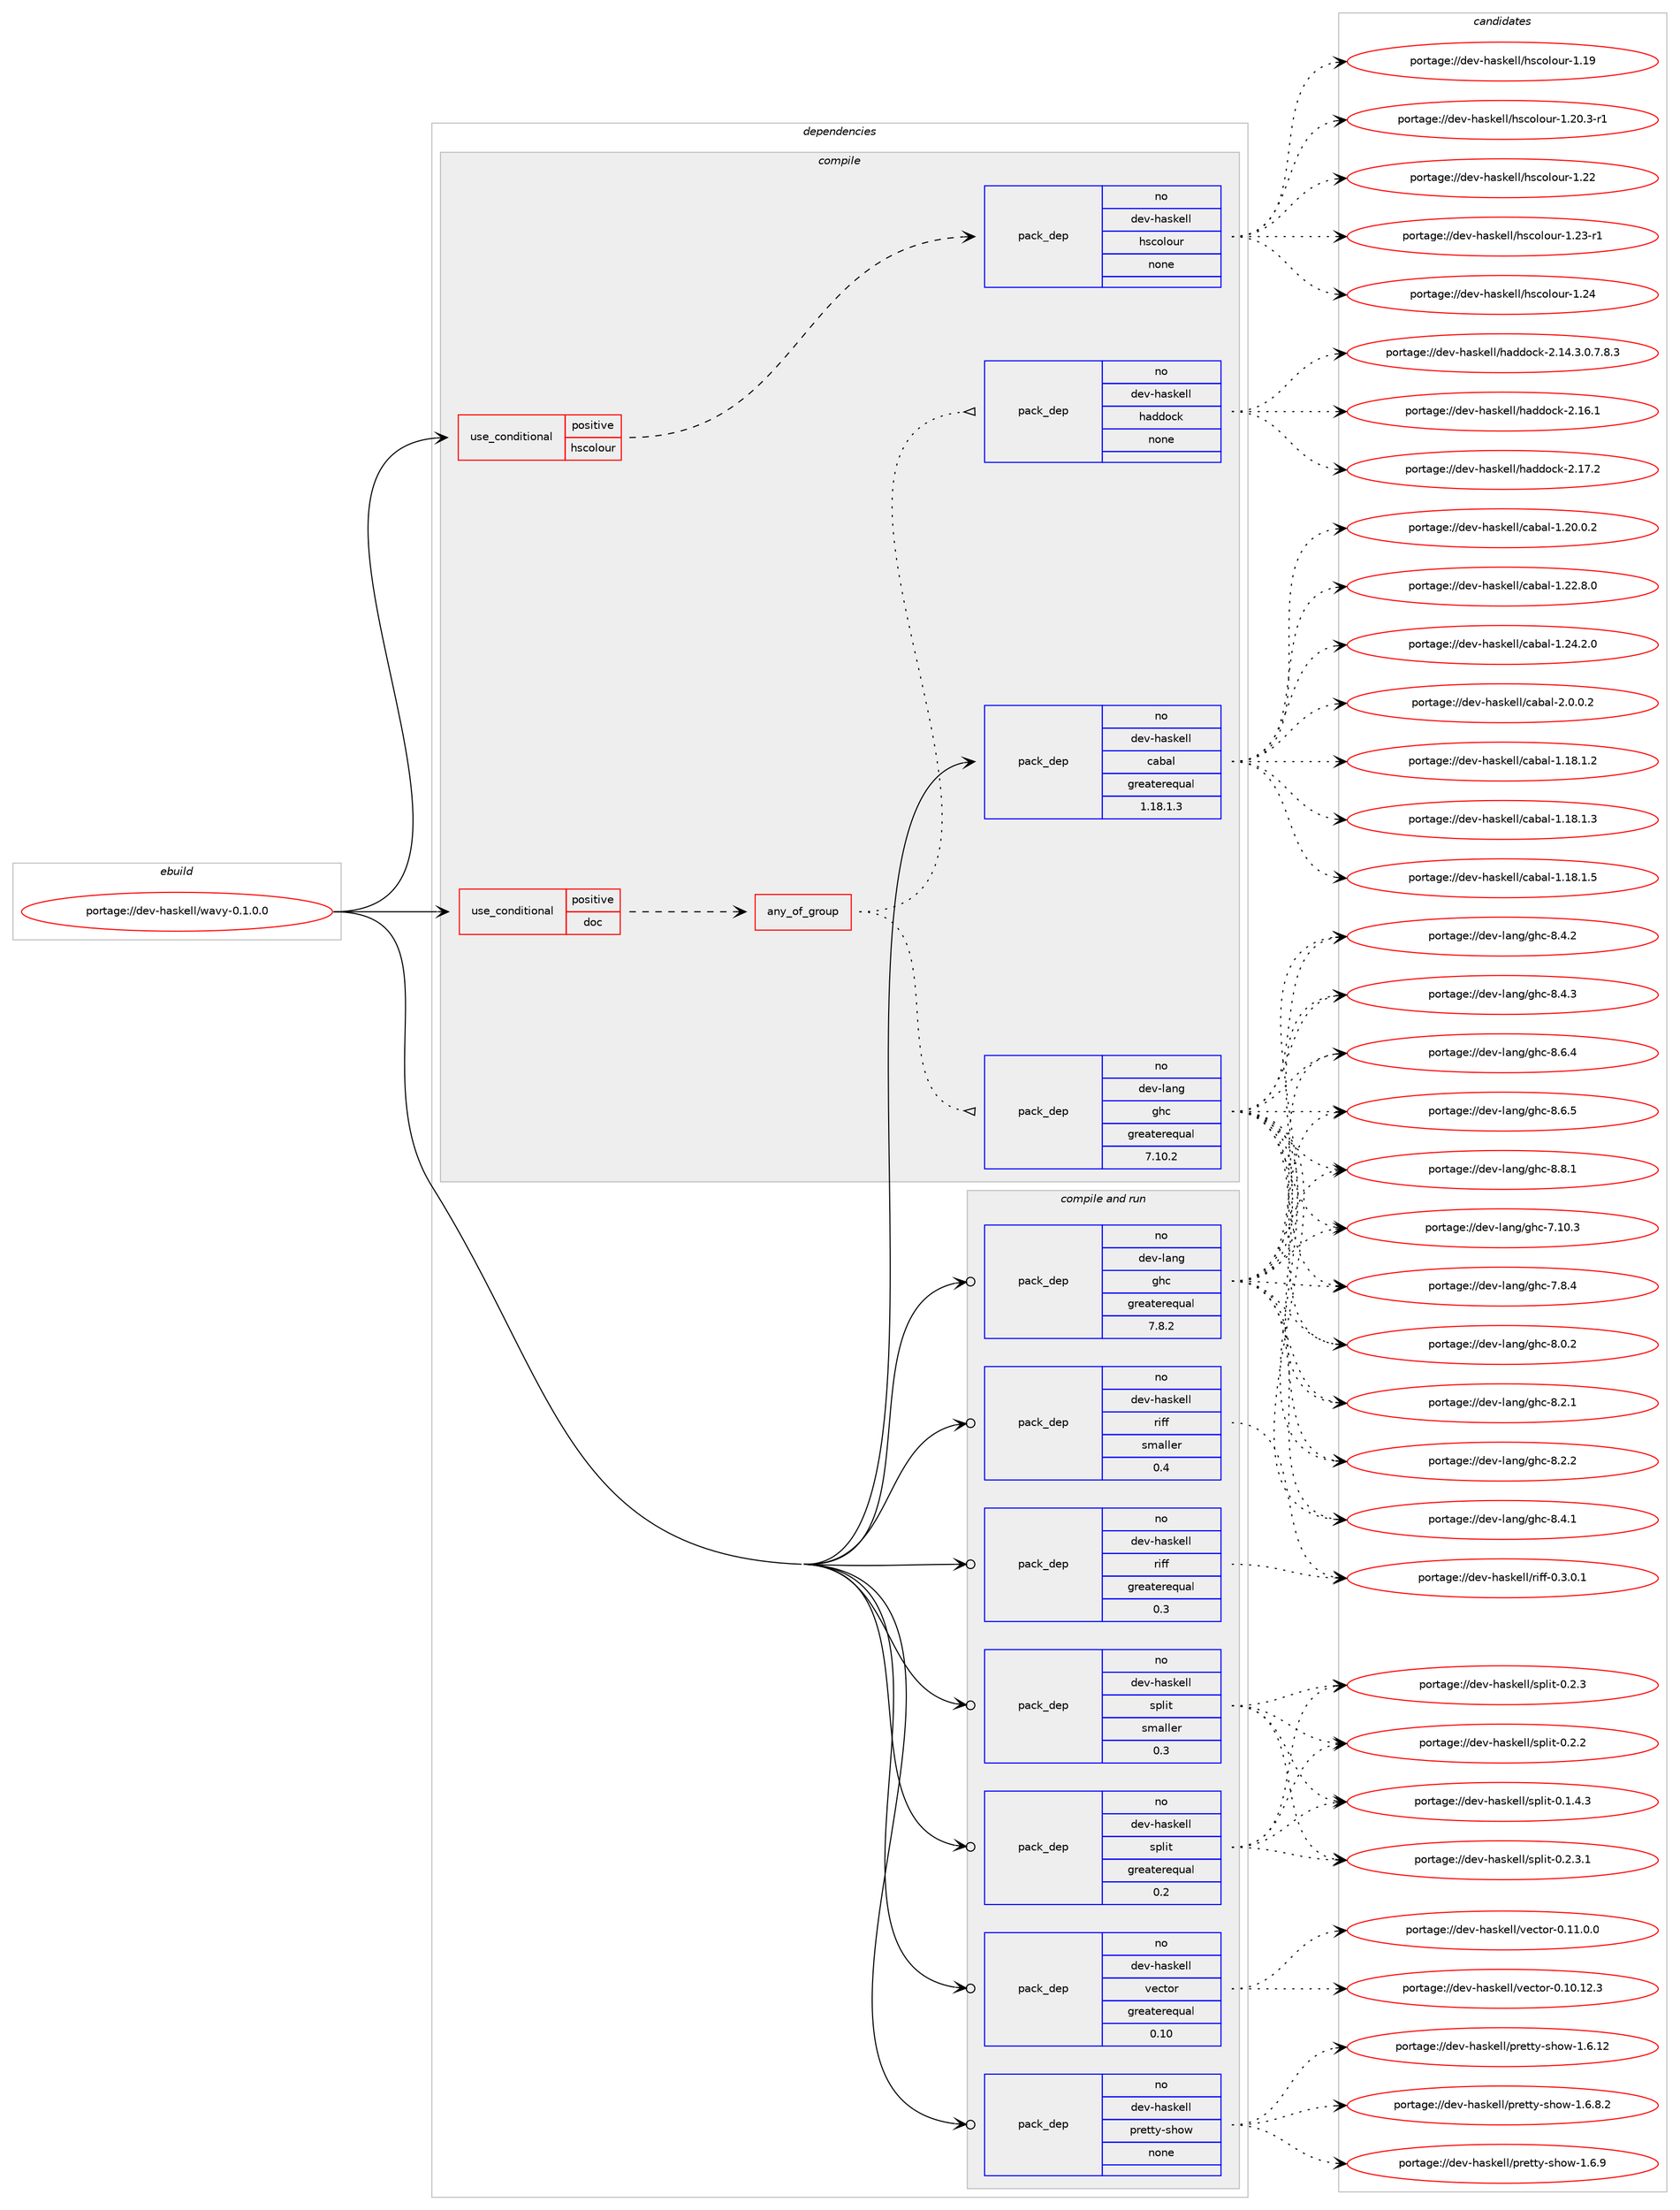 digraph prolog {

# *************
# Graph options
# *************

newrank=true;
concentrate=true;
compound=true;
graph [rankdir=LR,fontname=Helvetica,fontsize=10,ranksep=1.5];#, ranksep=2.5, nodesep=0.2];
edge  [arrowhead=vee];
node  [fontname=Helvetica,fontsize=10];

# **********
# The ebuild
# **********

subgraph cluster_leftcol {
color=gray;
rank=same;
label=<<i>ebuild</i>>;
id [label="portage://dev-haskell/wavy-0.1.0.0", color=red, width=4, href="../dev-haskell/wavy-0.1.0.0.svg"];
}

# ****************
# The dependencies
# ****************

subgraph cluster_midcol {
color=gray;
label=<<i>dependencies</i>>;
subgraph cluster_compile {
fillcolor="#eeeeee";
style=filled;
label=<<i>compile</i>>;
subgraph cond17621 {
dependency83183 [label=<<TABLE BORDER="0" CELLBORDER="1" CELLSPACING="0" CELLPADDING="4"><TR><TD ROWSPAN="3" CELLPADDING="10">use_conditional</TD></TR><TR><TD>positive</TD></TR><TR><TD>doc</TD></TR></TABLE>>, shape=none, color=red];
subgraph any2555 {
dependency83184 [label=<<TABLE BORDER="0" CELLBORDER="1" CELLSPACING="0" CELLPADDING="4"><TR><TD CELLPADDING="10">any_of_group</TD></TR></TABLE>>, shape=none, color=red];subgraph pack62950 {
dependency83185 [label=<<TABLE BORDER="0" CELLBORDER="1" CELLSPACING="0" CELLPADDING="4" WIDTH="220"><TR><TD ROWSPAN="6" CELLPADDING="30">pack_dep</TD></TR><TR><TD WIDTH="110">no</TD></TR><TR><TD>dev-haskell</TD></TR><TR><TD>haddock</TD></TR><TR><TD>none</TD></TR><TR><TD></TD></TR></TABLE>>, shape=none, color=blue];
}
dependency83184:e -> dependency83185:w [weight=20,style="dotted",arrowhead="oinv"];
subgraph pack62951 {
dependency83186 [label=<<TABLE BORDER="0" CELLBORDER="1" CELLSPACING="0" CELLPADDING="4" WIDTH="220"><TR><TD ROWSPAN="6" CELLPADDING="30">pack_dep</TD></TR><TR><TD WIDTH="110">no</TD></TR><TR><TD>dev-lang</TD></TR><TR><TD>ghc</TD></TR><TR><TD>greaterequal</TD></TR><TR><TD>7.10.2</TD></TR></TABLE>>, shape=none, color=blue];
}
dependency83184:e -> dependency83186:w [weight=20,style="dotted",arrowhead="oinv"];
}
dependency83183:e -> dependency83184:w [weight=20,style="dashed",arrowhead="vee"];
}
id:e -> dependency83183:w [weight=20,style="solid",arrowhead="vee"];
subgraph cond17622 {
dependency83187 [label=<<TABLE BORDER="0" CELLBORDER="1" CELLSPACING="0" CELLPADDING="4"><TR><TD ROWSPAN="3" CELLPADDING="10">use_conditional</TD></TR><TR><TD>positive</TD></TR><TR><TD>hscolour</TD></TR></TABLE>>, shape=none, color=red];
subgraph pack62952 {
dependency83188 [label=<<TABLE BORDER="0" CELLBORDER="1" CELLSPACING="0" CELLPADDING="4" WIDTH="220"><TR><TD ROWSPAN="6" CELLPADDING="30">pack_dep</TD></TR><TR><TD WIDTH="110">no</TD></TR><TR><TD>dev-haskell</TD></TR><TR><TD>hscolour</TD></TR><TR><TD>none</TD></TR><TR><TD></TD></TR></TABLE>>, shape=none, color=blue];
}
dependency83187:e -> dependency83188:w [weight=20,style="dashed",arrowhead="vee"];
}
id:e -> dependency83187:w [weight=20,style="solid",arrowhead="vee"];
subgraph pack62953 {
dependency83189 [label=<<TABLE BORDER="0" CELLBORDER="1" CELLSPACING="0" CELLPADDING="4" WIDTH="220"><TR><TD ROWSPAN="6" CELLPADDING="30">pack_dep</TD></TR><TR><TD WIDTH="110">no</TD></TR><TR><TD>dev-haskell</TD></TR><TR><TD>cabal</TD></TR><TR><TD>greaterequal</TD></TR><TR><TD>1.18.1.3</TD></TR></TABLE>>, shape=none, color=blue];
}
id:e -> dependency83189:w [weight=20,style="solid",arrowhead="vee"];
}
subgraph cluster_compileandrun {
fillcolor="#eeeeee";
style=filled;
label=<<i>compile and run</i>>;
subgraph pack62954 {
dependency83190 [label=<<TABLE BORDER="0" CELLBORDER="1" CELLSPACING="0" CELLPADDING="4" WIDTH="220"><TR><TD ROWSPAN="6" CELLPADDING="30">pack_dep</TD></TR><TR><TD WIDTH="110">no</TD></TR><TR><TD>dev-haskell</TD></TR><TR><TD>pretty-show</TD></TR><TR><TD>none</TD></TR><TR><TD></TD></TR></TABLE>>, shape=none, color=blue];
}
id:e -> dependency83190:w [weight=20,style="solid",arrowhead="odotvee"];
subgraph pack62955 {
dependency83191 [label=<<TABLE BORDER="0" CELLBORDER="1" CELLSPACING="0" CELLPADDING="4" WIDTH="220"><TR><TD ROWSPAN="6" CELLPADDING="30">pack_dep</TD></TR><TR><TD WIDTH="110">no</TD></TR><TR><TD>dev-haskell</TD></TR><TR><TD>riff</TD></TR><TR><TD>greaterequal</TD></TR><TR><TD>0.3</TD></TR></TABLE>>, shape=none, color=blue];
}
id:e -> dependency83191:w [weight=20,style="solid",arrowhead="odotvee"];
subgraph pack62956 {
dependency83192 [label=<<TABLE BORDER="0" CELLBORDER="1" CELLSPACING="0" CELLPADDING="4" WIDTH="220"><TR><TD ROWSPAN="6" CELLPADDING="30">pack_dep</TD></TR><TR><TD WIDTH="110">no</TD></TR><TR><TD>dev-haskell</TD></TR><TR><TD>riff</TD></TR><TR><TD>smaller</TD></TR><TR><TD>0.4</TD></TR></TABLE>>, shape=none, color=blue];
}
id:e -> dependency83192:w [weight=20,style="solid",arrowhead="odotvee"];
subgraph pack62957 {
dependency83193 [label=<<TABLE BORDER="0" CELLBORDER="1" CELLSPACING="0" CELLPADDING="4" WIDTH="220"><TR><TD ROWSPAN="6" CELLPADDING="30">pack_dep</TD></TR><TR><TD WIDTH="110">no</TD></TR><TR><TD>dev-haskell</TD></TR><TR><TD>split</TD></TR><TR><TD>greaterequal</TD></TR><TR><TD>0.2</TD></TR></TABLE>>, shape=none, color=blue];
}
id:e -> dependency83193:w [weight=20,style="solid",arrowhead="odotvee"];
subgraph pack62958 {
dependency83194 [label=<<TABLE BORDER="0" CELLBORDER="1" CELLSPACING="0" CELLPADDING="4" WIDTH="220"><TR><TD ROWSPAN="6" CELLPADDING="30">pack_dep</TD></TR><TR><TD WIDTH="110">no</TD></TR><TR><TD>dev-haskell</TD></TR><TR><TD>split</TD></TR><TR><TD>smaller</TD></TR><TR><TD>0.3</TD></TR></TABLE>>, shape=none, color=blue];
}
id:e -> dependency83194:w [weight=20,style="solid",arrowhead="odotvee"];
subgraph pack62959 {
dependency83195 [label=<<TABLE BORDER="0" CELLBORDER="1" CELLSPACING="0" CELLPADDING="4" WIDTH="220"><TR><TD ROWSPAN="6" CELLPADDING="30">pack_dep</TD></TR><TR><TD WIDTH="110">no</TD></TR><TR><TD>dev-haskell</TD></TR><TR><TD>vector</TD></TR><TR><TD>greaterequal</TD></TR><TR><TD>0.10</TD></TR></TABLE>>, shape=none, color=blue];
}
id:e -> dependency83195:w [weight=20,style="solid",arrowhead="odotvee"];
subgraph pack62960 {
dependency83196 [label=<<TABLE BORDER="0" CELLBORDER="1" CELLSPACING="0" CELLPADDING="4" WIDTH="220"><TR><TD ROWSPAN="6" CELLPADDING="30">pack_dep</TD></TR><TR><TD WIDTH="110">no</TD></TR><TR><TD>dev-lang</TD></TR><TR><TD>ghc</TD></TR><TR><TD>greaterequal</TD></TR><TR><TD>7.8.2</TD></TR></TABLE>>, shape=none, color=blue];
}
id:e -> dependency83196:w [weight=20,style="solid",arrowhead="odotvee"];
}
subgraph cluster_run {
fillcolor="#eeeeee";
style=filled;
label=<<i>run</i>>;
}
}

# **************
# The candidates
# **************

subgraph cluster_choices {
rank=same;
color=gray;
label=<<i>candidates</i>>;

subgraph choice62950 {
color=black;
nodesep=1;
choiceportage1001011184510497115107101108108471049710010011199107455046495246514648465546564651 [label="portage://dev-haskell/haddock-2.14.3.0.7.8.3", color=red, width=4,href="../dev-haskell/haddock-2.14.3.0.7.8.3.svg"];
choiceportage100101118451049711510710110810847104971001001119910745504649544649 [label="portage://dev-haskell/haddock-2.16.1", color=red, width=4,href="../dev-haskell/haddock-2.16.1.svg"];
choiceportage100101118451049711510710110810847104971001001119910745504649554650 [label="portage://dev-haskell/haddock-2.17.2", color=red, width=4,href="../dev-haskell/haddock-2.17.2.svg"];
dependency83185:e -> choiceportage1001011184510497115107101108108471049710010011199107455046495246514648465546564651:w [style=dotted,weight="100"];
dependency83185:e -> choiceportage100101118451049711510710110810847104971001001119910745504649544649:w [style=dotted,weight="100"];
dependency83185:e -> choiceportage100101118451049711510710110810847104971001001119910745504649554650:w [style=dotted,weight="100"];
}
subgraph choice62951 {
color=black;
nodesep=1;
choiceportage1001011184510897110103471031049945554649484651 [label="portage://dev-lang/ghc-7.10.3", color=red, width=4,href="../dev-lang/ghc-7.10.3.svg"];
choiceportage10010111845108971101034710310499455546564652 [label="portage://dev-lang/ghc-7.8.4", color=red, width=4,href="../dev-lang/ghc-7.8.4.svg"];
choiceportage10010111845108971101034710310499455646484650 [label="portage://dev-lang/ghc-8.0.2", color=red, width=4,href="../dev-lang/ghc-8.0.2.svg"];
choiceportage10010111845108971101034710310499455646504649 [label="portage://dev-lang/ghc-8.2.1", color=red, width=4,href="../dev-lang/ghc-8.2.1.svg"];
choiceportage10010111845108971101034710310499455646504650 [label="portage://dev-lang/ghc-8.2.2", color=red, width=4,href="../dev-lang/ghc-8.2.2.svg"];
choiceportage10010111845108971101034710310499455646524649 [label="portage://dev-lang/ghc-8.4.1", color=red, width=4,href="../dev-lang/ghc-8.4.1.svg"];
choiceportage10010111845108971101034710310499455646524650 [label="portage://dev-lang/ghc-8.4.2", color=red, width=4,href="../dev-lang/ghc-8.4.2.svg"];
choiceportage10010111845108971101034710310499455646524651 [label="portage://dev-lang/ghc-8.4.3", color=red, width=4,href="../dev-lang/ghc-8.4.3.svg"];
choiceportage10010111845108971101034710310499455646544652 [label="portage://dev-lang/ghc-8.6.4", color=red, width=4,href="../dev-lang/ghc-8.6.4.svg"];
choiceportage10010111845108971101034710310499455646544653 [label="portage://dev-lang/ghc-8.6.5", color=red, width=4,href="../dev-lang/ghc-8.6.5.svg"];
choiceportage10010111845108971101034710310499455646564649 [label="portage://dev-lang/ghc-8.8.1", color=red, width=4,href="../dev-lang/ghc-8.8.1.svg"];
dependency83186:e -> choiceportage1001011184510897110103471031049945554649484651:w [style=dotted,weight="100"];
dependency83186:e -> choiceportage10010111845108971101034710310499455546564652:w [style=dotted,weight="100"];
dependency83186:e -> choiceportage10010111845108971101034710310499455646484650:w [style=dotted,weight="100"];
dependency83186:e -> choiceportage10010111845108971101034710310499455646504649:w [style=dotted,weight="100"];
dependency83186:e -> choiceportage10010111845108971101034710310499455646504650:w [style=dotted,weight="100"];
dependency83186:e -> choiceportage10010111845108971101034710310499455646524649:w [style=dotted,weight="100"];
dependency83186:e -> choiceportage10010111845108971101034710310499455646524650:w [style=dotted,weight="100"];
dependency83186:e -> choiceportage10010111845108971101034710310499455646524651:w [style=dotted,weight="100"];
dependency83186:e -> choiceportage10010111845108971101034710310499455646544652:w [style=dotted,weight="100"];
dependency83186:e -> choiceportage10010111845108971101034710310499455646544653:w [style=dotted,weight="100"];
dependency83186:e -> choiceportage10010111845108971101034710310499455646564649:w [style=dotted,weight="100"];
}
subgraph choice62952 {
color=black;
nodesep=1;
choiceportage100101118451049711510710110810847104115991111081111171144549464957 [label="portage://dev-haskell/hscolour-1.19", color=red, width=4,href="../dev-haskell/hscolour-1.19.svg"];
choiceportage10010111845104971151071011081084710411599111108111117114454946504846514511449 [label="portage://dev-haskell/hscolour-1.20.3-r1", color=red, width=4,href="../dev-haskell/hscolour-1.20.3-r1.svg"];
choiceportage100101118451049711510710110810847104115991111081111171144549465050 [label="portage://dev-haskell/hscolour-1.22", color=red, width=4,href="../dev-haskell/hscolour-1.22.svg"];
choiceportage1001011184510497115107101108108471041159911110811111711445494650514511449 [label="portage://dev-haskell/hscolour-1.23-r1", color=red, width=4,href="../dev-haskell/hscolour-1.23-r1.svg"];
choiceportage100101118451049711510710110810847104115991111081111171144549465052 [label="portage://dev-haskell/hscolour-1.24", color=red, width=4,href="../dev-haskell/hscolour-1.24.svg"];
dependency83188:e -> choiceportage100101118451049711510710110810847104115991111081111171144549464957:w [style=dotted,weight="100"];
dependency83188:e -> choiceportage10010111845104971151071011081084710411599111108111117114454946504846514511449:w [style=dotted,weight="100"];
dependency83188:e -> choiceportage100101118451049711510710110810847104115991111081111171144549465050:w [style=dotted,weight="100"];
dependency83188:e -> choiceportage1001011184510497115107101108108471041159911110811111711445494650514511449:w [style=dotted,weight="100"];
dependency83188:e -> choiceportage100101118451049711510710110810847104115991111081111171144549465052:w [style=dotted,weight="100"];
}
subgraph choice62953 {
color=black;
nodesep=1;
choiceportage10010111845104971151071011081084799979897108454946495646494650 [label="portage://dev-haskell/cabal-1.18.1.2", color=red, width=4,href="../dev-haskell/cabal-1.18.1.2.svg"];
choiceportage10010111845104971151071011081084799979897108454946495646494651 [label="portage://dev-haskell/cabal-1.18.1.3", color=red, width=4,href="../dev-haskell/cabal-1.18.1.3.svg"];
choiceportage10010111845104971151071011081084799979897108454946495646494653 [label="portage://dev-haskell/cabal-1.18.1.5", color=red, width=4,href="../dev-haskell/cabal-1.18.1.5.svg"];
choiceportage10010111845104971151071011081084799979897108454946504846484650 [label="portage://dev-haskell/cabal-1.20.0.2", color=red, width=4,href="../dev-haskell/cabal-1.20.0.2.svg"];
choiceportage10010111845104971151071011081084799979897108454946505046564648 [label="portage://dev-haskell/cabal-1.22.8.0", color=red, width=4,href="../dev-haskell/cabal-1.22.8.0.svg"];
choiceportage10010111845104971151071011081084799979897108454946505246504648 [label="portage://dev-haskell/cabal-1.24.2.0", color=red, width=4,href="../dev-haskell/cabal-1.24.2.0.svg"];
choiceportage100101118451049711510710110810847999798971084550464846484650 [label="portage://dev-haskell/cabal-2.0.0.2", color=red, width=4,href="../dev-haskell/cabal-2.0.0.2.svg"];
dependency83189:e -> choiceportage10010111845104971151071011081084799979897108454946495646494650:w [style=dotted,weight="100"];
dependency83189:e -> choiceportage10010111845104971151071011081084799979897108454946495646494651:w [style=dotted,weight="100"];
dependency83189:e -> choiceportage10010111845104971151071011081084799979897108454946495646494653:w [style=dotted,weight="100"];
dependency83189:e -> choiceportage10010111845104971151071011081084799979897108454946504846484650:w [style=dotted,weight="100"];
dependency83189:e -> choiceportage10010111845104971151071011081084799979897108454946505046564648:w [style=dotted,weight="100"];
dependency83189:e -> choiceportage10010111845104971151071011081084799979897108454946505246504648:w [style=dotted,weight="100"];
dependency83189:e -> choiceportage100101118451049711510710110810847999798971084550464846484650:w [style=dotted,weight="100"];
}
subgraph choice62954 {
color=black;
nodesep=1;
choiceportage1001011184510497115107101108108471121141011161161214511510411111945494654464950 [label="portage://dev-haskell/pretty-show-1.6.12", color=red, width=4,href="../dev-haskell/pretty-show-1.6.12.svg"];
choiceportage100101118451049711510710110810847112114101116116121451151041111194549465446564650 [label="portage://dev-haskell/pretty-show-1.6.8.2", color=red, width=4,href="../dev-haskell/pretty-show-1.6.8.2.svg"];
choiceportage10010111845104971151071011081084711211410111611612145115104111119454946544657 [label="portage://dev-haskell/pretty-show-1.6.9", color=red, width=4,href="../dev-haskell/pretty-show-1.6.9.svg"];
dependency83190:e -> choiceportage1001011184510497115107101108108471121141011161161214511510411111945494654464950:w [style=dotted,weight="100"];
dependency83190:e -> choiceportage100101118451049711510710110810847112114101116116121451151041111194549465446564650:w [style=dotted,weight="100"];
dependency83190:e -> choiceportage10010111845104971151071011081084711211410111611612145115104111119454946544657:w [style=dotted,weight="100"];
}
subgraph choice62955 {
color=black;
nodesep=1;
choiceportage1001011184510497115107101108108471141051021024548465146484649 [label="portage://dev-haskell/riff-0.3.0.1", color=red, width=4,href="../dev-haskell/riff-0.3.0.1.svg"];
dependency83191:e -> choiceportage1001011184510497115107101108108471141051021024548465146484649:w [style=dotted,weight="100"];
}
subgraph choice62956 {
color=black;
nodesep=1;
choiceportage1001011184510497115107101108108471141051021024548465146484649 [label="portage://dev-haskell/riff-0.3.0.1", color=red, width=4,href="../dev-haskell/riff-0.3.0.1.svg"];
dependency83192:e -> choiceportage1001011184510497115107101108108471141051021024548465146484649:w [style=dotted,weight="100"];
}
subgraph choice62957 {
color=black;
nodesep=1;
choiceportage1001011184510497115107101108108471151121081051164548464946524651 [label="portage://dev-haskell/split-0.1.4.3", color=red, width=4,href="../dev-haskell/split-0.1.4.3.svg"];
choiceportage100101118451049711510710110810847115112108105116454846504650 [label="portage://dev-haskell/split-0.2.2", color=red, width=4,href="../dev-haskell/split-0.2.2.svg"];
choiceportage100101118451049711510710110810847115112108105116454846504651 [label="portage://dev-haskell/split-0.2.3", color=red, width=4,href="../dev-haskell/split-0.2.3.svg"];
choiceportage1001011184510497115107101108108471151121081051164548465046514649 [label="portage://dev-haskell/split-0.2.3.1", color=red, width=4,href="../dev-haskell/split-0.2.3.1.svg"];
dependency83193:e -> choiceportage1001011184510497115107101108108471151121081051164548464946524651:w [style=dotted,weight="100"];
dependency83193:e -> choiceportage100101118451049711510710110810847115112108105116454846504650:w [style=dotted,weight="100"];
dependency83193:e -> choiceportage100101118451049711510710110810847115112108105116454846504651:w [style=dotted,weight="100"];
dependency83193:e -> choiceportage1001011184510497115107101108108471151121081051164548465046514649:w [style=dotted,weight="100"];
}
subgraph choice62958 {
color=black;
nodesep=1;
choiceportage1001011184510497115107101108108471151121081051164548464946524651 [label="portage://dev-haskell/split-0.1.4.3", color=red, width=4,href="../dev-haskell/split-0.1.4.3.svg"];
choiceportage100101118451049711510710110810847115112108105116454846504650 [label="portage://dev-haskell/split-0.2.2", color=red, width=4,href="../dev-haskell/split-0.2.2.svg"];
choiceportage100101118451049711510710110810847115112108105116454846504651 [label="portage://dev-haskell/split-0.2.3", color=red, width=4,href="../dev-haskell/split-0.2.3.svg"];
choiceportage1001011184510497115107101108108471151121081051164548465046514649 [label="portage://dev-haskell/split-0.2.3.1", color=red, width=4,href="../dev-haskell/split-0.2.3.1.svg"];
dependency83194:e -> choiceportage1001011184510497115107101108108471151121081051164548464946524651:w [style=dotted,weight="100"];
dependency83194:e -> choiceportage100101118451049711510710110810847115112108105116454846504650:w [style=dotted,weight="100"];
dependency83194:e -> choiceportage100101118451049711510710110810847115112108105116454846504651:w [style=dotted,weight="100"];
dependency83194:e -> choiceportage1001011184510497115107101108108471151121081051164548465046514649:w [style=dotted,weight="100"];
}
subgraph choice62959 {
color=black;
nodesep=1;
choiceportage1001011184510497115107101108108471181019911611111445484649484649504651 [label="portage://dev-haskell/vector-0.10.12.3", color=red, width=4,href="../dev-haskell/vector-0.10.12.3.svg"];
choiceportage10010111845104971151071011081084711810199116111114454846494946484648 [label="portage://dev-haskell/vector-0.11.0.0", color=red, width=4,href="../dev-haskell/vector-0.11.0.0.svg"];
dependency83195:e -> choiceportage1001011184510497115107101108108471181019911611111445484649484649504651:w [style=dotted,weight="100"];
dependency83195:e -> choiceportage10010111845104971151071011081084711810199116111114454846494946484648:w [style=dotted,weight="100"];
}
subgraph choice62960 {
color=black;
nodesep=1;
choiceportage1001011184510897110103471031049945554649484651 [label="portage://dev-lang/ghc-7.10.3", color=red, width=4,href="../dev-lang/ghc-7.10.3.svg"];
choiceportage10010111845108971101034710310499455546564652 [label="portage://dev-lang/ghc-7.8.4", color=red, width=4,href="../dev-lang/ghc-7.8.4.svg"];
choiceportage10010111845108971101034710310499455646484650 [label="portage://dev-lang/ghc-8.0.2", color=red, width=4,href="../dev-lang/ghc-8.0.2.svg"];
choiceportage10010111845108971101034710310499455646504649 [label="portage://dev-lang/ghc-8.2.1", color=red, width=4,href="../dev-lang/ghc-8.2.1.svg"];
choiceportage10010111845108971101034710310499455646504650 [label="portage://dev-lang/ghc-8.2.2", color=red, width=4,href="../dev-lang/ghc-8.2.2.svg"];
choiceportage10010111845108971101034710310499455646524649 [label="portage://dev-lang/ghc-8.4.1", color=red, width=4,href="../dev-lang/ghc-8.4.1.svg"];
choiceportage10010111845108971101034710310499455646524650 [label="portage://dev-lang/ghc-8.4.2", color=red, width=4,href="../dev-lang/ghc-8.4.2.svg"];
choiceportage10010111845108971101034710310499455646524651 [label="portage://dev-lang/ghc-8.4.3", color=red, width=4,href="../dev-lang/ghc-8.4.3.svg"];
choiceportage10010111845108971101034710310499455646544652 [label="portage://dev-lang/ghc-8.6.4", color=red, width=4,href="../dev-lang/ghc-8.6.4.svg"];
choiceportage10010111845108971101034710310499455646544653 [label="portage://dev-lang/ghc-8.6.5", color=red, width=4,href="../dev-lang/ghc-8.6.5.svg"];
choiceportage10010111845108971101034710310499455646564649 [label="portage://dev-lang/ghc-8.8.1", color=red, width=4,href="../dev-lang/ghc-8.8.1.svg"];
dependency83196:e -> choiceportage1001011184510897110103471031049945554649484651:w [style=dotted,weight="100"];
dependency83196:e -> choiceportage10010111845108971101034710310499455546564652:w [style=dotted,weight="100"];
dependency83196:e -> choiceportage10010111845108971101034710310499455646484650:w [style=dotted,weight="100"];
dependency83196:e -> choiceportage10010111845108971101034710310499455646504649:w [style=dotted,weight="100"];
dependency83196:e -> choiceportage10010111845108971101034710310499455646504650:w [style=dotted,weight="100"];
dependency83196:e -> choiceportage10010111845108971101034710310499455646524649:w [style=dotted,weight="100"];
dependency83196:e -> choiceportage10010111845108971101034710310499455646524650:w [style=dotted,weight="100"];
dependency83196:e -> choiceportage10010111845108971101034710310499455646524651:w [style=dotted,weight="100"];
dependency83196:e -> choiceportage10010111845108971101034710310499455646544652:w [style=dotted,weight="100"];
dependency83196:e -> choiceportage10010111845108971101034710310499455646544653:w [style=dotted,weight="100"];
dependency83196:e -> choiceportage10010111845108971101034710310499455646564649:w [style=dotted,weight="100"];
}
}

}
